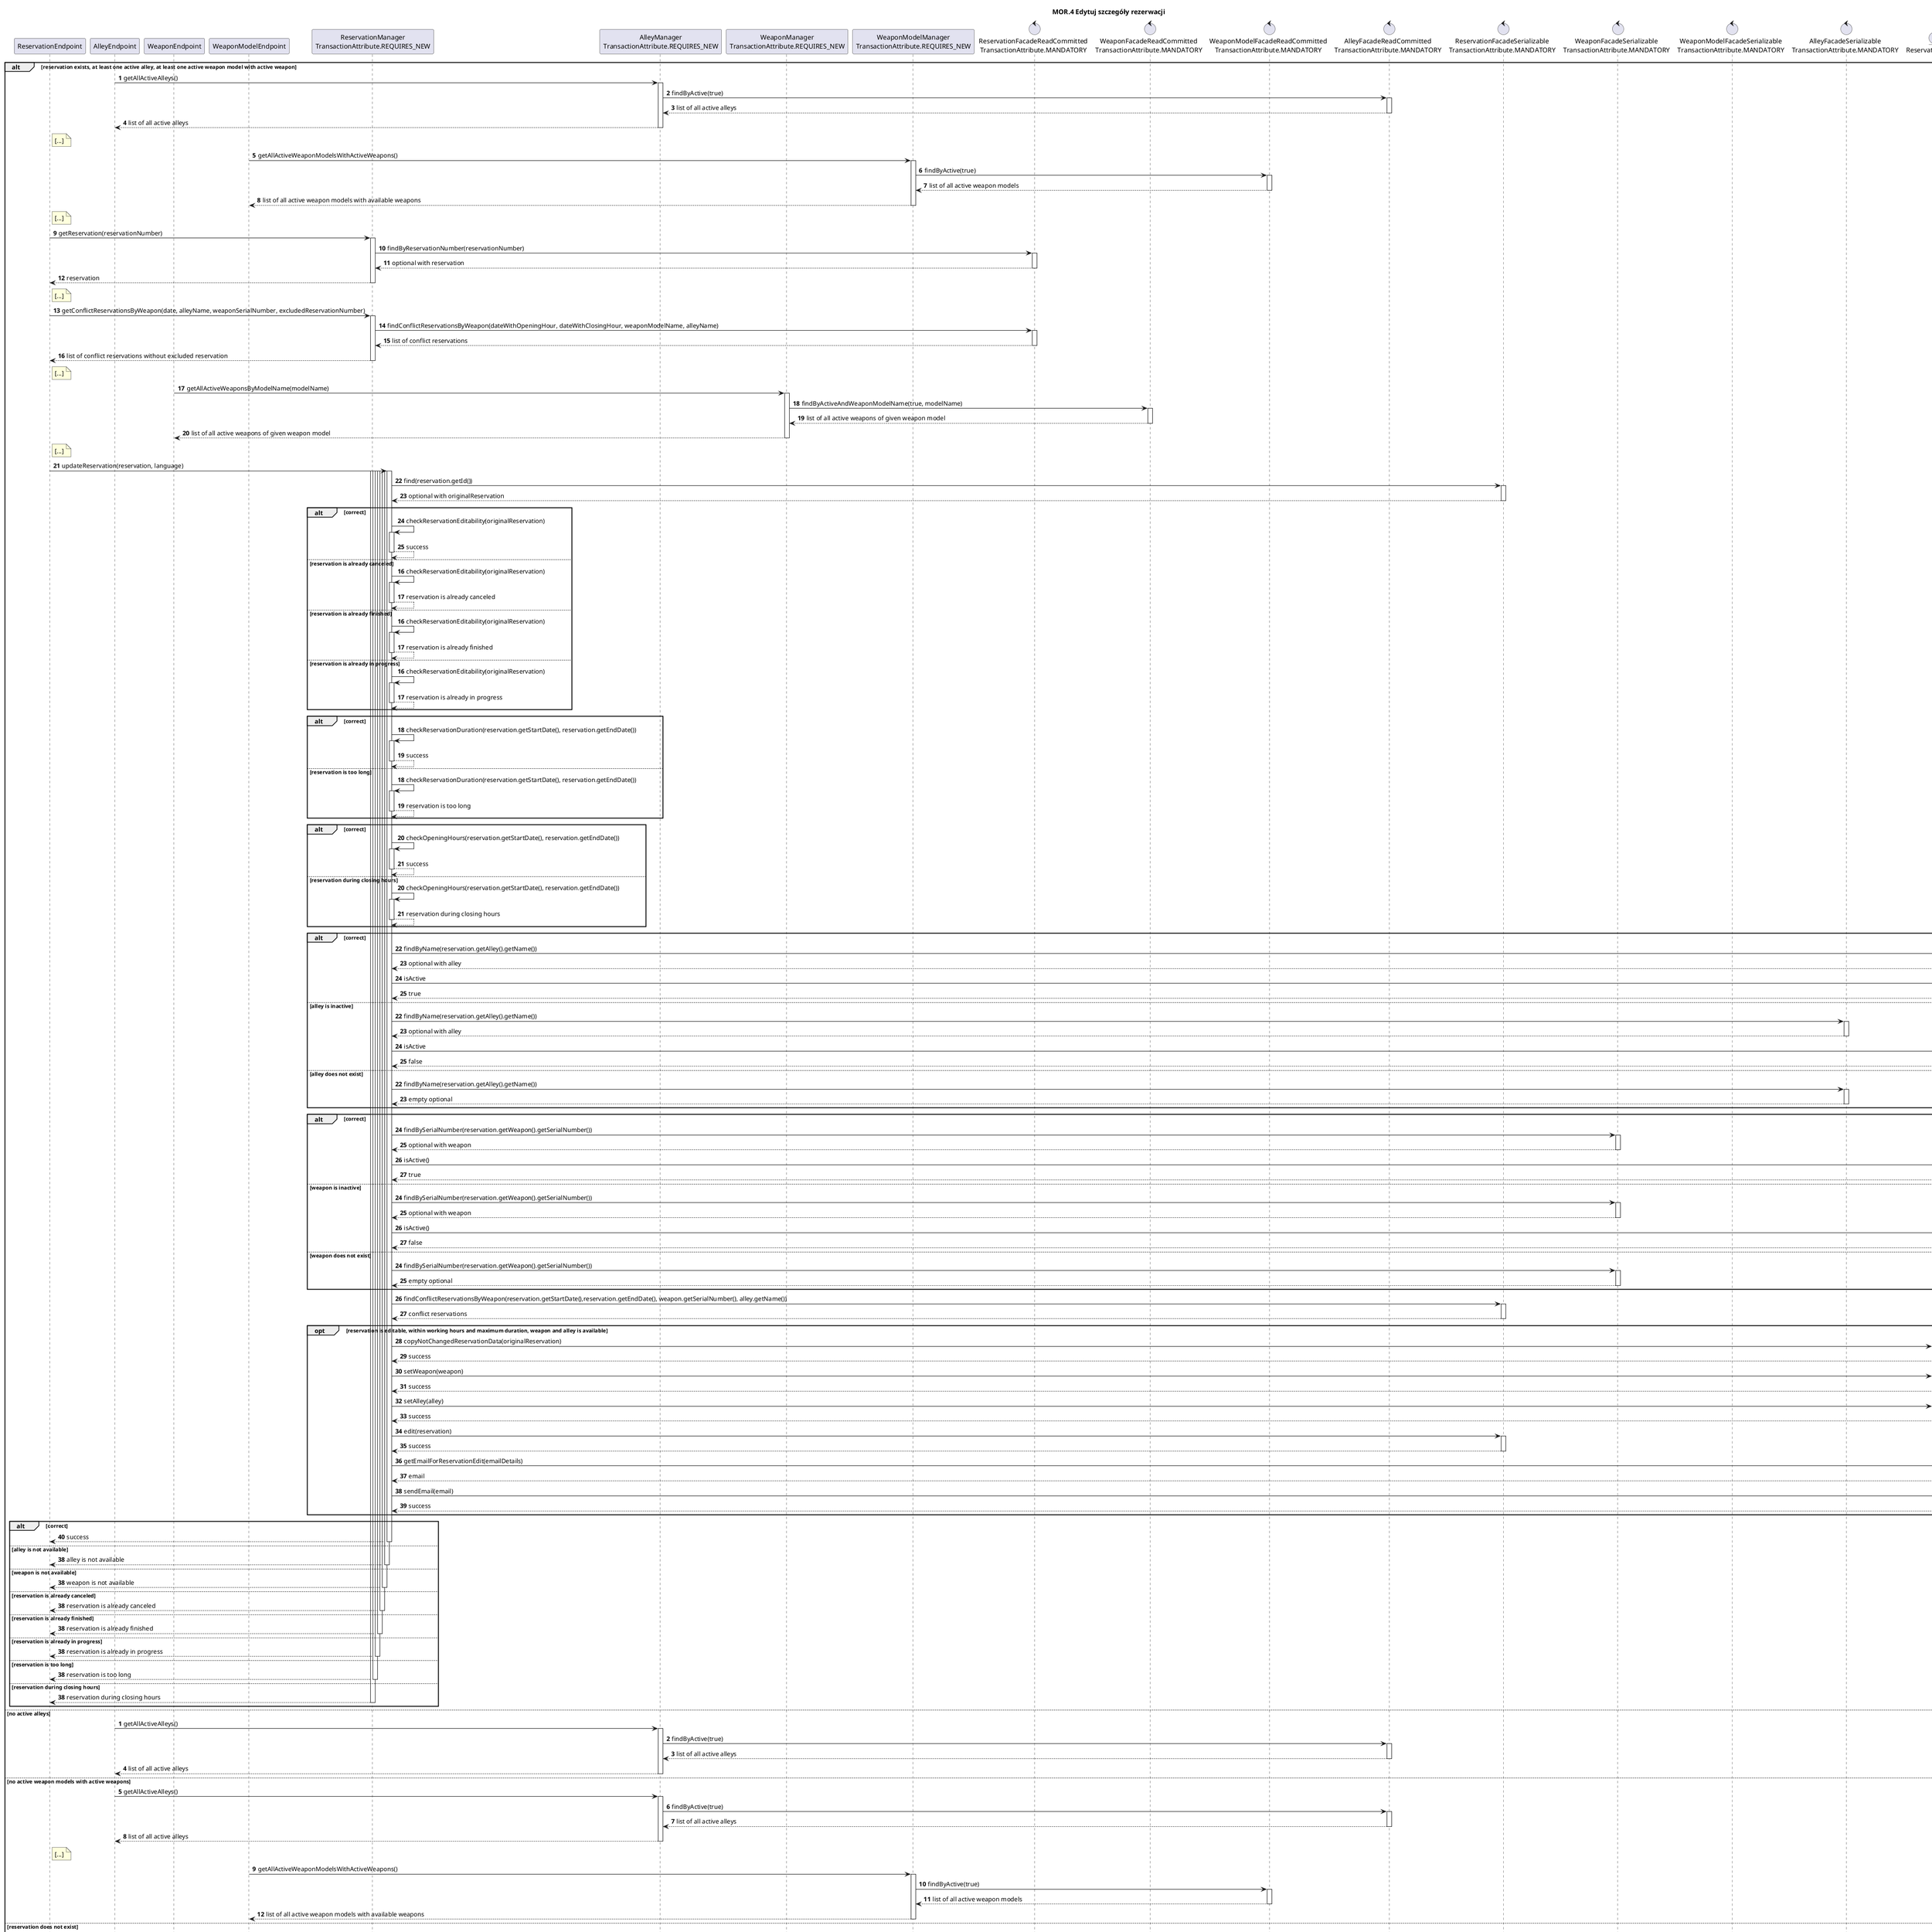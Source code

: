 @startuml
title
MOR.4 Edytuj szczegóły rezerwacji
end title

autoactivate on
participant ReservationEndpoint
participant AlleyEndpoint
participant WeaponEndpoint
participant WeaponModelEndpoint
participant "ReservationManager\nTransactionAttribute.REQUIRES_NEW" as ReservationManager
participant "AlleyManager\nTransactionAttribute.REQUIRES_NEW" as AlleyManager
participant "WeaponManager\nTransactionAttribute.REQUIRES_NEW" as WeaponManager
participant "WeaponModelManager\nTransactionAttribute.REQUIRES_NEW" as WeaponModelManager
control "ReservationFacadeReadCommitted\nTransactionAttribute.MANDATORY" as ReservationFacadeReadCommitted
control "WeaponFacadeReadCommitted\nTransactionAttribute.MANDATORY" as WeaponFacadeReadCommitted
control "WeaponModelFacadeReadCommitted\nTransactionAttribute.MANDATORY" as WeaponModelFacadeReadCommitted
control "AlleyFacadeReadCommitted\nTransactionAttribute.MANDATORY" as AlleyFacadeReadCommitted
control "ReservationFacadeSerializable\nTransactionAttribute.MANDATORY" as ReservationFacadeSerializable
control "WeaponFacadeSerializable\nTransactionAttribute.MANDATORY" as WeaponFacadeSerializable
control "WeaponModelFacadeSerializable\nTransactionAttribute.MANDATORY" as WeaponModelFacadeSerializable
control "AlleyFacadeSerializable\nTransactionAttribute.MANDATORY" as AlleyFacadeSerializable
entity ReservationEntity
entity AlleyEntity
entity WeaponEntity
entity WeaponEntity
alt reservation exists, at least one active alley, at least one active weapon model with active weapon
autonumber
    
            AlleyEndpoint -> AlleyManager: getAllActiveAlleys()

                    AlleyManager -> AlleyFacadeReadCommitted: findByActive(true)
                    return list of all active alleys

            return list of all active alleys
    note right of ReservationEndpoint
    [...]
    end note
            WeaponModelEndpoint -> WeaponModelManager: getAllActiveWeaponModelsWithActiveWeapons()

                    WeaponModelManager -> WeaponModelFacadeReadCommitted: findByActive(true)
                    return list of all active weapon models

            return list of all active weapon models with available weapons
     note right of ReservationEndpoint
     [...]
     end note   
        
            ReservationEndpoint -> ReservationManager: getReservation(reservationNumber)

                    ReservationManager -> ReservationFacadeReadCommitted: findByReservationNumber(reservationNumber)
                    return optional with reservation

            return reservation

     note right of ReservationEndpoint
     [...]
     end note

             ReservationEndpoint -> ReservationManager: getConflictReservationsByWeapon(date, alleyName, weaponSerialNumber, excludedReservationNumber)

                     ReservationManager -> ReservationFacadeReadCommitted: findConflictReservationsByWeapon(dateWithOpeningHour, dateWithClosingHour, weaponModelName, alleyName)
                     return list of conflict reservations

             return list of conflict reservations without excluded reservation

      note right of ReservationEndpoint
      [...]
      end note

                WeaponEndpoint -> WeaponManager: getAllActiveWeaponsByModelName(modelName)

                       WeaponManager -> WeaponFacadeReadCommitted: findByActiveAndWeaponModelName(true, modelName)
                       return list of all active weapons of given weapon model

               return list of all active weapons of given weapon model

        note right of ReservationEndpoint
        [...]
        end note
            


                ReservationEndpoint -> ReservationManager: updateReservation(reservation, language)

                    activate ReservationManager
                    activate ReservationManager
                    activate ReservationManager
                    activate ReservationManager
                    activate ReservationManager
                    activate ReservationManager
                    activate ReservationManager

                        ReservationManager -> ReservationFacadeSerializable: find(reservation.getId())
                        return optional with originalReservation

                        alt correct
                        ReservationManager -> ReservationManager: checkReservationEditability(originalReservation)
                        return success
                        else reservation is already canceled
                        autonumber 16
                        ReservationManager -> ReservationManager: checkReservationEditability(originalReservation)
                        return reservation is already canceled
                        else reservation is already finished
                        autonumber 16
                        ReservationManager -> ReservationManager: checkReservationEditability(originalReservation)
                        return reservation is already finished
                        else reservation is already in progress
                        autonumber 16
                        ReservationManager -> ReservationManager: checkReservationEditability(originalReservation)
                        return reservation is already in progress
                        end

                        alt correct
                        ReservationManager -> ReservationManager: checkReservationDuration(reservation.getStartDate(), reservation.getEndDate())
                        return success
                        else reservation is too long
                        autonumber 18
                        ReservationManager -> ReservationManager: checkReservationDuration(reservation.getStartDate(), reservation.getEndDate())
                        return reservation is too long
                        end

                        alt correct
                        ReservationManager -> ReservationManager: checkOpeningHours(reservation.getStartDate(), reservation.getEndDate())
                        return success
                        else reservation during closing hours
                        autonumber 20
                        ReservationManager -> ReservationManager: checkOpeningHours(reservation.getStartDate(), reservation.getEndDate())
                        return reservation during closing hours
                        end

                        alt correct
                                ReservationManager -> AlleyFacade: findByName(reservation.getAlley().getName())
                                return optional with alley
                                ReservationManager -> AlleyEntity: isActive
                                return true
                        else alley is inactive
                        autonumber 22

                                ReservationManager -> AlleyFacadeSerializable: findByName(reservation.getAlley().getName())
                                return optional with alley
                                ReservationManager -> AlleyEntity: isActive
                                return false

                        else alley does not exist
                        autonumber 22

                                ReservationManager -> AlleyFacadeSerializable: findByName(reservation.getAlley().getName())
                                return empty optional

                        end
                        alt correct

                                ReservationManager -> WeaponFacadeSerializable: findBySerialNumber(reservation.getWeapon().getSerialNumber())
                                return optional with weapon
                                ReservationManager -> WeaponEntity: isActive()
                                return true

                        else weapon is inactive
                        autonumber 24

                                ReservationManager -> WeaponFacadeSerializable: findBySerialNumber(reservation.getWeapon().getSerialNumber())
                                return optional with weapon
                                ReservationManager -> WeaponEntity: isActive()
                                return false

                        else weapon does not exist
                        autonumber 24

                                ReservationManager -> WeaponFacadeSerializable: findBySerialNumber(reservation.getWeapon().getSerialNumber())
                                return empty optional

                        end
                        ReservationManager -> ReservationFacadeSerializable: findConflictReservationsByWeapon(reservation.getStartDate(),reservation.getEndDate(), weapon.getSerialNumber(), alley.getName())
                        return conflict reservations
                        opt reservation is editable, within working hours and maximum duration, weapon and alley is available
                            ReservationManager -> ReservationEntity: copyNotChangedReservationData(originalReservation)
                            return success
                            ReservationManager -> ReservationEntity: setWeapon(weapon)
                            return success
                            ReservationManager -> ReservationEntity: setAlley(alley)
                            return success
                            ReservationManager -> ReservationFacadeSerializable: edit(reservation)
                            return success
                            ReservationManager -> EmailCreator: getEmailForReservationEdit(emailDetails)
                            return email
                            ReservationManager -> EmailSender: sendEmail(email)
                            return success
                        end

                    alt correct
                                ReservationManager --> ReservationEndpoint: success

                    else alley is not available
                    autonumber 38
                                ReservationManager --> ReservationEndpoint: alley is not available

                    else weapon is not available
                    autonumber 38
                                ReservationManager --> ReservationEndpoint: weapon is not available

                     else reservation is already canceled
                     autonumber 38
                                 ReservationManager --> ReservationEndpoint: reservation is already canceled

                     else reservation is already finished
                     autonumber 38
                                 ReservationManager --> ReservationEndpoint: reservation is already finished

                    else reservation is already in progress
                    autonumber 38
                                ReservationManager --> ReservationEndpoint: reservation is already in progress

                    else reservation is too long
                    autonumber 38
                                ReservationManager --> ReservationEndpoint: reservation is too long

                    else reservation during closing hours
                    autonumber 38
                                ReservationManager --> ReservationEndpoint: reservation during closing hours

                    end

else no active alleys
autonumber

            AlleyEndpoint -> AlleyManager: getAllActiveAlleys()

                    AlleyManager -> AlleyFacadeReadCommitted: findByActive(true)
                    return list of all active alleys

            return list of all active alleys



else no active weapon models with active weapons

                AlleyEndpoint -> AlleyManager: getAllActiveAlleys()

                        AlleyManager -> AlleyFacadeReadCommitted: findByActive(true)
                        return list of all active alleys

                return list of all active alleys

    note right of ReservationEndpoint
    [...]
    end note

                WeaponModelEndpoint -> WeaponModelManager: getAllActiveWeaponModelsWithActiveWeapons()

                        WeaponModelManager -> WeaponModelFacadeReadCommitted: findByActive(true)
                        return list of all active weapon models

                return list of all active weapon models with available weapons


else reservation does not exist

                AlleyEndpoint -> AlleyManager: getAllActiveAlleys()

                        AlleyManager -> AlleyFacadeReadCommitted: findByActive(true)
                        return list of all active alleys

                return list of all active alleys

    note right of ReservationEndpoint
    [...]
    end note

                WeaponModelEndpoint -> WeaponModelManager: getAllActiveWeaponModelsWithActiveWeapons()

                        WeaponModelManager -> WeaponModelFacadeReadCommitted: findByActive(true)
                        return list of all active weapon models

                return list of all active weapon models with available weapons

    note right of ReservationEndpoint
    [...]
    end note

                ReservationEndpoint -> ReservationManager: getReservation(reservationNumber)

                        ReservationManager -> ReservationFacadeReadCommitted: findByReservationNumber(reservationNumber)
                        return empty optional

                return reservation does not exist


else no available weapons of given model

                    AlleyEndpoint -> AlleyManager: getAllActiveAlleys()

                            AlleyManager -> AlleyFacadeReadCommitted: findByActive(true)
                            return list of all active alleys

                    return list of all active alleys

    note right of ReservationEndpoint
    [...]
    end note

                    WeaponModelEndpoint -> WeaponModelManager: getAllActiveWeaponModelsWithActiveWeapons()

                            WeaponModelManager -> WeaponModelFacadeReadCommitted: findByActive(true)
                            return list of all active weapon models

                    return list of all active weapon models with available weapons

    note right of ReservationEndpoint
    [...]
    end note

                    ReservationEndpoint -> ReservationManager: getReservation(reservationNumber)

                            ReservationManager -> ReservationFacadeReadCommitted: findByReservationNumber(reservationNumber)
                            return empty optional

                    return reservation does not exists

    note right of ReservationEndpoint
    [...]
    end note

                    ReservationEndpoint -> ReservationManager: getConflictReservationsByWeapon(date, alleyName, weaponSerialNumber, excludedReservationNumber)

                            ReservationManager -> ReservationFacadeReadCommitted: findConflictReservationsByWeapon(dateWithOpeningHour, dateWithClosingHour, weaponSerialNumber, alleyName)
                            return list of conflict reservations

                    return list of conflict reservations without excluded reservation

    note right of ReservationEndpoint
    [...]
    end note

                    WeaponEndpoint -> WeaponManager: getAllActiveWeaponsByModelName(modelName)

                            WeaponManager -> WeaponFacadeReadCommitted: findByActiveAndWeaponModelName(true, modelName)
                            return list of all active weapons of given weapon model

                    return list of all active weapons of given weapon model

end
@enduml
